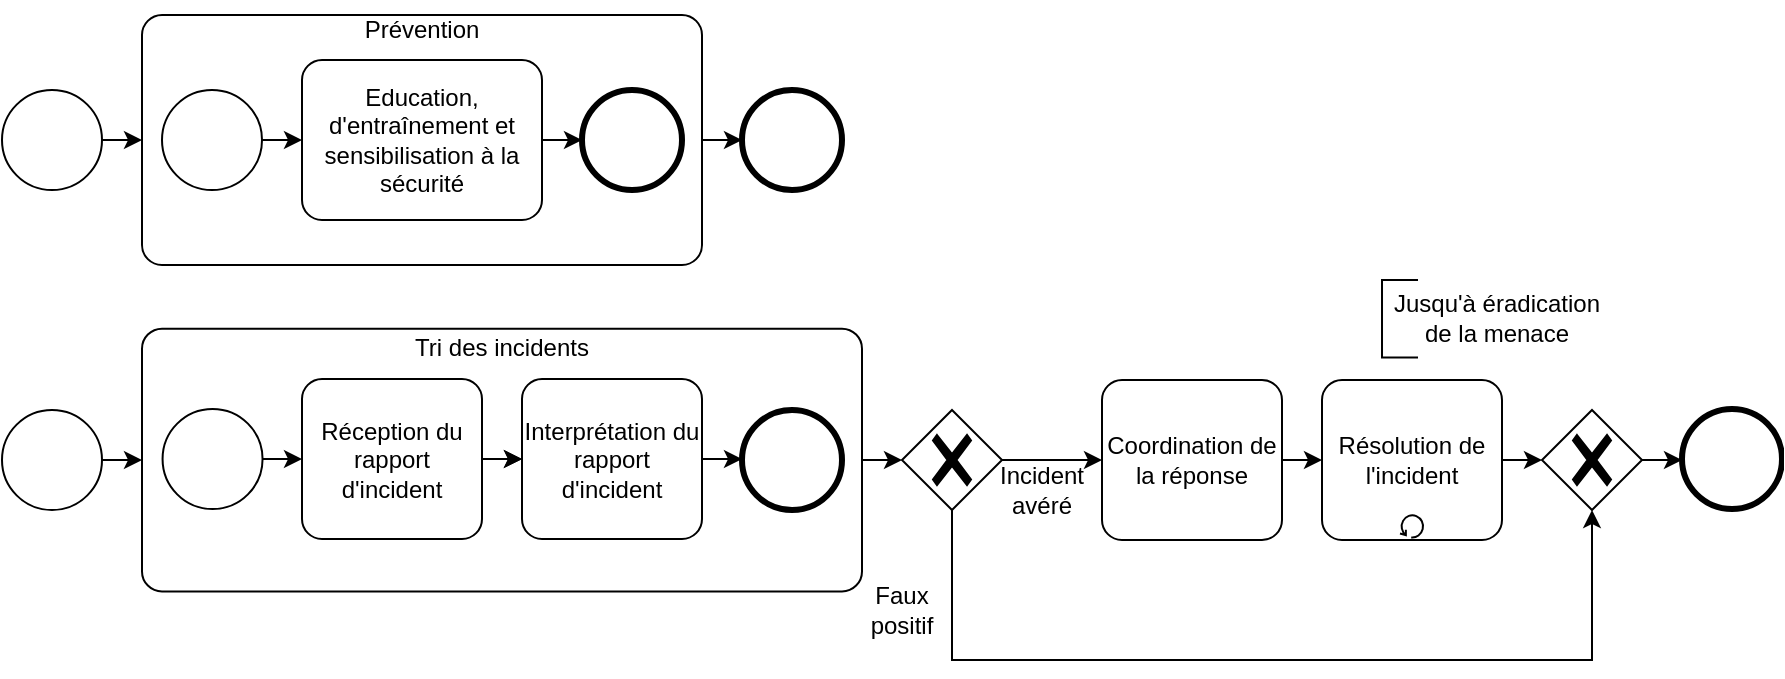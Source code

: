 <mxfile version="21.3.5" type="github">
  <diagram name="Page-1" id="eeQrnODhmi9UHMhf5WE-">
    <mxGraphModel dx="2283" dy="794" grid="1" gridSize="10" guides="1" tooltips="1" connect="1" arrows="1" fold="1" page="1" pageScale="1" pageWidth="850" pageHeight="1100" math="0" shadow="0">
      <root>
        <mxCell id="0" />
        <mxCell id="1" parent="0" />
        <mxCell id="sDgR5sVbnxLiPeDA74GP-60" value="Coordination de la réponse" style="points=[[0.25,0,0],[0.5,0,0],[0.75,0,0],[1,0.25,0],[1,0.5,0],[1,0.75,0],[0.75,1,0],[0.5,1,0],[0.25,1,0],[0,0.75,0],[0,0.5,0],[0,0.25,0]];shape=mxgraph.bpmn.task;whiteSpace=wrap;rectStyle=rounded;size=10;html=1;container=1;expand=0;collapsible=0;taskMarker=abstract;" vertex="1" parent="1">
          <mxGeometry x="210" y="320" width="90" height="80" as="geometry" />
        </mxCell>
        <mxCell id="sDgR5sVbnxLiPeDA74GP-70" style="edgeStyle=orthogonalEdgeStyle;rounded=0;orthogonalLoop=1;jettySize=auto;html=1;exitX=1;exitY=0.5;exitDx=0;exitDy=0;exitPerimeter=0;entryX=0;entryY=0.5;entryDx=0;entryDy=0;entryPerimeter=0;" edge="1" parent="1" source="sDgR5sVbnxLiPeDA74GP-11" target="sDgR5sVbnxLiPeDA74GP-69">
          <mxGeometry relative="1" as="geometry" />
        </mxCell>
        <mxCell id="sDgR5sVbnxLiPeDA74GP-11" value="" style="points=[[0.25,0.25,0],[0.5,0,0],[0.75,0.25,0],[1,0.5,0],[0.75,0.75,0],[0.5,1,0],[0.25,0.75,0],[0,0.5,0]];shape=mxgraph.bpmn.gateway2;html=1;verticalLabelPosition=bottom;labelBackgroundColor=#ffffff;verticalAlign=top;align=center;perimeter=rhombusPerimeter;outlineConnect=0;outline=none;symbol=none;gwType=exclusive;" vertex="1" parent="1">
          <mxGeometry x="430" y="335" width="50" height="50" as="geometry" />
        </mxCell>
        <mxCell id="sDgR5sVbnxLiPeDA74GP-35" style="edgeStyle=orthogonalEdgeStyle;rounded=0;orthogonalLoop=1;jettySize=auto;html=1;exitX=0.5;exitY=1;exitDx=0;exitDy=0;exitPerimeter=0;entryX=0.5;entryY=1;entryDx=0;entryDy=0;entryPerimeter=0;" edge="1" parent="1" source="sDgR5sVbnxLiPeDA74GP-12" target="sDgR5sVbnxLiPeDA74GP-11">
          <mxGeometry relative="1" as="geometry">
            <Array as="points">
              <mxPoint x="135" y="460" />
              <mxPoint x="455" y="460" />
            </Array>
          </mxGeometry>
        </mxCell>
        <mxCell id="sDgR5sVbnxLiPeDA74GP-67" style="edgeStyle=orthogonalEdgeStyle;rounded=0;orthogonalLoop=1;jettySize=auto;html=1;exitX=1;exitY=0.5;exitDx=0;exitDy=0;exitPerimeter=0;entryX=0;entryY=0.5;entryDx=0;entryDy=0;entryPerimeter=0;" edge="1" parent="1" source="sDgR5sVbnxLiPeDA74GP-12" target="sDgR5sVbnxLiPeDA74GP-60">
          <mxGeometry relative="1" as="geometry" />
        </mxCell>
        <mxCell id="sDgR5sVbnxLiPeDA74GP-12" value="" style="points=[[0.25,0.25,0],[0.5,0,0],[0.75,0.25,0],[1,0.5,0],[0.75,0.75,0],[0.5,1,0],[0.25,0.75,0],[0,0.5,0]];shape=mxgraph.bpmn.gateway2;html=1;verticalLabelPosition=bottom;labelBackgroundColor=#ffffff;verticalAlign=top;align=center;perimeter=rhombusPerimeter;outlineConnect=0;outline=none;symbol=none;gwType=exclusive;" vertex="1" parent="1">
          <mxGeometry x="110" y="335" width="50" height="50" as="geometry" />
        </mxCell>
        <mxCell id="sDgR5sVbnxLiPeDA74GP-28" style="edgeStyle=orthogonalEdgeStyle;rounded=0;orthogonalLoop=1;jettySize=auto;html=1;exitX=1;exitY=0.5;exitDx=0;exitDy=0;exitPerimeter=0;entryX=0;entryY=0.5;entryDx=0;entryDy=0;entryPerimeter=0;" edge="1" parent="1" source="sDgR5sVbnxLiPeDA74GP-60" target="sDgR5sVbnxLiPeDA74GP-18">
          <mxGeometry relative="1" as="geometry">
            <mxPoint x="680" y="359.5" as="sourcePoint" />
          </mxGeometry>
        </mxCell>
        <mxCell id="sDgR5sVbnxLiPeDA74GP-68" style="edgeStyle=orthogonalEdgeStyle;rounded=0;orthogonalLoop=1;jettySize=auto;html=1;exitX=1;exitY=0.5;exitDx=0;exitDy=0;exitPerimeter=0;entryX=0;entryY=0.5;entryDx=0;entryDy=0;entryPerimeter=0;" edge="1" parent="1" source="sDgR5sVbnxLiPeDA74GP-18" target="sDgR5sVbnxLiPeDA74GP-11">
          <mxGeometry relative="1" as="geometry" />
        </mxCell>
        <mxCell id="sDgR5sVbnxLiPeDA74GP-18" value="Résolution de l&#39;incident" style="points=[[0.25,0,0],[0.5,0,0],[0.75,0,0],[1,0.25,0],[1,0.5,0],[1,0.75,0],[0.75,1,0],[0.5,1,0],[0.25,1,0],[0,0.75,0],[0,0.5,0],[0,0.25,0]];shape=mxgraph.bpmn.task;whiteSpace=wrap;rectStyle=rounded;size=10;html=1;container=0;expand=0;collapsible=0;taskMarker=abstract;isLoopStandard=1;" vertex="1" parent="1">
          <mxGeometry x="320" y="320" width="90" height="80" as="geometry" />
        </mxCell>
        <mxCell id="sDgR5sVbnxLiPeDA74GP-23" style="edgeStyle=orthogonalEdgeStyle;rounded=0;orthogonalLoop=1;jettySize=auto;html=1;exitX=0.5;exitY=1;exitDx=0;exitDy=0;exitPerimeter=0;" edge="1" parent="1" source="sDgR5sVbnxLiPeDA74GP-18" target="sDgR5sVbnxLiPeDA74GP-18">
          <mxGeometry relative="1" as="geometry" />
        </mxCell>
        <mxCell id="sDgR5sVbnxLiPeDA74GP-58" style="edgeStyle=orthogonalEdgeStyle;rounded=0;orthogonalLoop=1;jettySize=auto;html=1;exitX=1;exitY=0.5;exitDx=0;exitDy=0;exitPerimeter=0;entryX=0;entryY=0.5;entryDx=0;entryDy=0;entryPerimeter=0;" edge="1" parent="1" source="sDgR5sVbnxLiPeDA74GP-31" target="sDgR5sVbnxLiPeDA74GP-48">
          <mxGeometry relative="1" as="geometry" />
        </mxCell>
        <mxCell id="sDgR5sVbnxLiPeDA74GP-31" value="" style="points=[[0.145,0.145,0],[0.5,0,0],[0.855,0.145,0],[1,0.5,0],[0.855,0.855,0],[0.5,1,0],[0.145,0.855,0],[0,0.5,0]];shape=mxgraph.bpmn.event;html=1;verticalLabelPosition=bottom;labelBackgroundColor=#ffffff;verticalAlign=top;align=center;perimeter=ellipsePerimeter;outlineConnect=0;aspect=fixed;outline=standard;symbol=general;" vertex="1" parent="1">
          <mxGeometry x="-340" y="335" width="50" height="50" as="geometry" />
        </mxCell>
        <mxCell id="sDgR5sVbnxLiPeDA74GP-39" value="Incident avéré" style="text;html=1;strokeColor=none;fillColor=none;align=center;verticalAlign=middle;whiteSpace=wrap;rounded=0;" vertex="1" parent="1">
          <mxGeometry x="150" y="360" width="60" height="30" as="geometry" />
        </mxCell>
        <mxCell id="sDgR5sVbnxLiPeDA74GP-40" value="Faux positif" style="text;html=1;strokeColor=none;fillColor=none;align=center;verticalAlign=middle;whiteSpace=wrap;rounded=0;" vertex="1" parent="1">
          <mxGeometry x="80" y="420" width="60" height="30" as="geometry" />
        </mxCell>
        <mxCell id="sDgR5sVbnxLiPeDA74GP-41" value="" style="group" vertex="1" connectable="0" parent="1">
          <mxGeometry x="350" y="270.005" width="115" height="38.75" as="geometry" />
        </mxCell>
        <mxCell id="sDgR5sVbnxLiPeDA74GP-33" value="" style="shape=partialRectangle;whiteSpace=wrap;html=1;bottom=1;right=1;left=1;top=0;fillColor=none;routingCenterX=-0.5;rotation=90;" vertex="1" parent="sDgR5sVbnxLiPeDA74GP-41">
          <mxGeometry x="-10.62" y="10.625" width="38.75" height="17.5" as="geometry" />
        </mxCell>
        <mxCell id="sDgR5sVbnxLiPeDA74GP-34" value="Jusqu&#39;à éradication de la menace" style="text;html=1;strokeColor=none;fillColor=none;align=center;verticalAlign=middle;whiteSpace=wrap;rounded=0;" vertex="1" parent="sDgR5sVbnxLiPeDA74GP-41">
          <mxGeometry y="4.375" width="115" height="30" as="geometry" />
        </mxCell>
        <mxCell id="sDgR5sVbnxLiPeDA74GP-47" value="" style="group" vertex="1" connectable="0" parent="1">
          <mxGeometry x="-340" y="137.5" width="420" height="125" as="geometry" />
        </mxCell>
        <mxCell id="sDgR5sVbnxLiPeDA74GP-4" value="" style="points=[[0.25,0,0],[0.5,0,0],[0.75,0,0],[1,0.25,0],[1,0.5,0],[1,0.75,0],[0.75,1,0],[0.5,1,0],[0.25,1,0],[0,0.75,0],[0,0.5,0],[0,0.25,0]];shape=mxgraph.bpmn.task;whiteSpace=wrap;rectStyle=rounded;size=10;html=1;container=1;expand=0;collapsible=0;taskMarker=abstract;" vertex="1" parent="sDgR5sVbnxLiPeDA74GP-47">
          <mxGeometry x="70" width="280" height="125" as="geometry" />
        </mxCell>
        <mxCell id="sDgR5sVbnxLiPeDA74GP-5" value="&lt;div&gt;Prévention&lt;/div&gt;" style="text;html=1;strokeColor=none;fillColor=none;align=center;verticalAlign=middle;whiteSpace=wrap;rounded=0;" vertex="1" parent="sDgR5sVbnxLiPeDA74GP-4">
          <mxGeometry x="95.789" y="-7.5" width="88.421" height="30" as="geometry" />
        </mxCell>
        <mxCell id="sDgR5sVbnxLiPeDA74GP-46" value="" style="group" vertex="1" connectable="0" parent="sDgR5sVbnxLiPeDA74GP-4">
          <mxGeometry x="10" y="22.5" width="260" height="80" as="geometry" />
        </mxCell>
        <mxCell id="sDgR5sVbnxLiPeDA74GP-42" value="" style="points=[[0.145,0.145,0],[0.5,0,0],[0.855,0.145,0],[1,0.5,0],[0.855,0.855,0],[0.5,1,0],[0.145,0.855,0],[0,0.5,0]];shape=mxgraph.bpmn.event;html=1;verticalLabelPosition=bottom;labelBackgroundColor=#ffffff;verticalAlign=top;align=center;perimeter=ellipsePerimeter;outlineConnect=0;aspect=fixed;outline=end;symbol=terminate2;" vertex="1" parent="sDgR5sVbnxLiPeDA74GP-46">
          <mxGeometry x="210" y="15" width="50" height="50" as="geometry" />
        </mxCell>
        <mxCell id="sDgR5sVbnxLiPeDA74GP-43" value="" style="points=[[0.145,0.145,0],[0.5,0,0],[0.855,0.145,0],[1,0.5,0],[0.855,0.855,0],[0.5,1,0],[0.145,0.855,0],[0,0.5,0]];shape=mxgraph.bpmn.event;html=1;verticalLabelPosition=bottom;labelBackgroundColor=#ffffff;verticalAlign=top;align=center;perimeter=ellipsePerimeter;outlineConnect=0;aspect=fixed;outline=standard;symbol=general;" vertex="1" parent="sDgR5sVbnxLiPeDA74GP-46">
          <mxGeometry y="15" width="50" height="50" as="geometry" />
        </mxCell>
        <mxCell id="sDgR5sVbnxLiPeDA74GP-45" style="edgeStyle=orthogonalEdgeStyle;rounded=0;orthogonalLoop=1;jettySize=auto;html=1;exitX=1;exitY=0.5;exitDx=0;exitDy=0;exitPerimeter=0;entryX=0;entryY=0.5;entryDx=0;entryDy=0;entryPerimeter=0;" edge="1" parent="sDgR5sVbnxLiPeDA74GP-46" source="sDgR5sVbnxLiPeDA74GP-3" target="sDgR5sVbnxLiPeDA74GP-42">
          <mxGeometry relative="1" as="geometry" />
        </mxCell>
        <mxCell id="sDgR5sVbnxLiPeDA74GP-3" value="Education, d&#39;entraînement et sensibilisation à la sécurité" style="points=[[0.25,0,0],[0.5,0,0],[0.75,0,0],[1,0.25,0],[1,0.5,0],[1,0.75,0],[0.75,1,0],[0.5,1,0],[0.25,1,0],[0,0.75,0],[0,0.5,0],[0,0.25,0]];shape=mxgraph.bpmn.task;whiteSpace=wrap;rectStyle=rounded;size=10;html=1;container=0;expand=0;collapsible=0;taskMarker=abstract;" vertex="1" parent="sDgR5sVbnxLiPeDA74GP-46">
          <mxGeometry x="70" width="120" height="80" as="geometry" />
        </mxCell>
        <mxCell id="sDgR5sVbnxLiPeDA74GP-44" style="edgeStyle=orthogonalEdgeStyle;rounded=0;orthogonalLoop=1;jettySize=auto;html=1;exitX=1;exitY=0.5;exitDx=0;exitDy=0;exitPerimeter=0;entryX=0;entryY=0.5;entryDx=0;entryDy=0;entryPerimeter=0;" edge="1" parent="sDgR5sVbnxLiPeDA74GP-46" source="sDgR5sVbnxLiPeDA74GP-43" target="sDgR5sVbnxLiPeDA74GP-3">
          <mxGeometry relative="1" as="geometry" />
        </mxCell>
        <mxCell id="sDgR5sVbnxLiPeDA74GP-6" style="edgeStyle=orthogonalEdgeStyle;rounded=0;orthogonalLoop=1;jettySize=auto;html=1;exitX=1;exitY=0.5;exitDx=0;exitDy=0;exitPerimeter=0;entryX=0;entryY=0.5;entryDx=0;entryDy=0;entryPerimeter=0;" edge="1" parent="sDgR5sVbnxLiPeDA74GP-47" source="sDgR5sVbnxLiPeDA74GP-1" target="sDgR5sVbnxLiPeDA74GP-4">
          <mxGeometry relative="1" as="geometry" />
        </mxCell>
        <mxCell id="sDgR5sVbnxLiPeDA74GP-1" value="" style="points=[[0.145,0.145,0],[0.5,0,0],[0.855,0.145,0],[1,0.5,0],[0.855,0.855,0],[0.5,1,0],[0.145,0.855,0],[0,0.5,0]];shape=mxgraph.bpmn.event;html=1;verticalLabelPosition=bottom;labelBackgroundColor=#ffffff;verticalAlign=top;align=center;perimeter=ellipsePerimeter;outlineConnect=0;aspect=fixed;outline=standard;symbol=general;" vertex="1" parent="sDgR5sVbnxLiPeDA74GP-47">
          <mxGeometry y="37.5" width="50" height="50" as="geometry" />
        </mxCell>
        <mxCell id="sDgR5sVbnxLiPeDA74GP-2" value="" style="points=[[0.145,0.145,0],[0.5,0,0],[0.855,0.145,0],[1,0.5,0],[0.855,0.855,0],[0.5,1,0],[0.145,0.855,0],[0,0.5,0]];shape=mxgraph.bpmn.event;html=1;verticalLabelPosition=bottom;labelBackgroundColor=#ffffff;verticalAlign=top;align=center;perimeter=ellipsePerimeter;outlineConnect=0;aspect=fixed;outline=end;symbol=terminate2;" vertex="1" parent="sDgR5sVbnxLiPeDA74GP-47">
          <mxGeometry x="370" y="37.5" width="50" height="50" as="geometry" />
        </mxCell>
        <mxCell id="sDgR5sVbnxLiPeDA74GP-7" style="edgeStyle=orthogonalEdgeStyle;rounded=0;orthogonalLoop=1;jettySize=auto;html=1;exitX=1;exitY=0.5;exitDx=0;exitDy=0;exitPerimeter=0;entryX=0;entryY=0.5;entryDx=0;entryDy=0;entryPerimeter=0;" edge="1" parent="sDgR5sVbnxLiPeDA74GP-47" source="sDgR5sVbnxLiPeDA74GP-4" target="sDgR5sVbnxLiPeDA74GP-2">
          <mxGeometry relative="1" as="geometry" />
        </mxCell>
        <mxCell id="sDgR5sVbnxLiPeDA74GP-57" style="edgeStyle=orthogonalEdgeStyle;rounded=0;orthogonalLoop=1;jettySize=auto;html=1;exitX=1;exitY=0.5;exitDx=0;exitDy=0;exitPerimeter=0;entryX=0;entryY=0.5;entryDx=0;entryDy=0;entryPerimeter=0;" edge="1" parent="1" source="sDgR5sVbnxLiPeDA74GP-48" target="sDgR5sVbnxLiPeDA74GP-12">
          <mxGeometry relative="1" as="geometry" />
        </mxCell>
        <mxCell id="sDgR5sVbnxLiPeDA74GP-48" value="" style="points=[[0.25,0,0],[0.5,0,0],[0.75,0,0],[1,0.25,0],[1,0.5,0],[1,0.75,0],[0.75,1,0],[0.5,1,0],[0.25,1,0],[0,0.75,0],[0,0.5,0],[0,0.25,0]];shape=mxgraph.bpmn.task;whiteSpace=wrap;rectStyle=rounded;size=10;html=1;container=1;expand=0;collapsible=0;taskMarker=abstract;" vertex="1" parent="1">
          <mxGeometry x="-270" y="294.32" width="360" height="131.37" as="geometry" />
        </mxCell>
        <mxCell id="sDgR5sVbnxLiPeDA74GP-51" value="" style="points=[[0.145,0.145,0],[0.5,0,0],[0.855,0.145,0],[1,0.5,0],[0.855,0.855,0],[0.5,1,0],[0.145,0.855,0],[0,0.5,0]];shape=mxgraph.bpmn.event;html=1;verticalLabelPosition=bottom;labelBackgroundColor=#ffffff;verticalAlign=top;align=center;perimeter=ellipsePerimeter;outlineConnect=0;aspect=fixed;outline=standard;symbol=general;" vertex="1" parent="sDgR5sVbnxLiPeDA74GP-48">
          <mxGeometry x="10.286" y="40.18" width="50" height="50" as="geometry" />
        </mxCell>
        <mxCell id="sDgR5sVbnxLiPeDA74GP-52" value="" style="points=[[0.145,0.145,0],[0.5,0,0],[0.855,0.145,0],[1,0.5,0],[0.855,0.855,0],[0.5,1,0],[0.145,0.855,0],[0,0.5,0]];shape=mxgraph.bpmn.event;html=1;verticalLabelPosition=bottom;labelBackgroundColor=#ffffff;verticalAlign=top;align=center;perimeter=ellipsePerimeter;outlineConnect=0;aspect=fixed;outline=end;symbol=terminate2;" vertex="1" parent="sDgR5sVbnxLiPeDA74GP-48">
          <mxGeometry x="300.001" y="40.68" width="50" height="50" as="geometry" />
        </mxCell>
        <mxCell id="sDgR5sVbnxLiPeDA74GP-59" value="Tri des incidents" style="text;html=1;strokeColor=none;fillColor=none;align=center;verticalAlign=middle;whiteSpace=wrap;rounded=0;" vertex="1" parent="sDgR5sVbnxLiPeDA74GP-48">
          <mxGeometry x="120" y="-5" width="120" height="30" as="geometry" />
        </mxCell>
        <mxCell id="sDgR5sVbnxLiPeDA74GP-55" style="edgeStyle=orthogonalEdgeStyle;rounded=0;orthogonalLoop=1;jettySize=auto;html=1;exitX=1;exitY=0.5;exitDx=0;exitDy=0;exitPerimeter=0;entryX=0;entryY=0.5;entryDx=0;entryDy=0;entryPerimeter=0;" edge="1" parent="1" source="sDgR5sVbnxLiPeDA74GP-9" target="sDgR5sVbnxLiPeDA74GP-52">
          <mxGeometry relative="1" as="geometry" />
        </mxCell>
        <mxCell id="sDgR5sVbnxLiPeDA74GP-9" value="Interprétation du rapport d&#39;incident" style="points=[[0.25,0,0],[0.5,0,0],[0.75,0,0],[1,0.25,0],[1,0.5,0],[1,0.75,0],[0.75,1,0],[0.5,1,0],[0.25,1,0],[0,0.75,0],[0,0.5,0],[0,0.25,0]];shape=mxgraph.bpmn.task;whiteSpace=wrap;rectStyle=rounded;size=10;html=1;container=1;expand=0;collapsible=0;taskMarker=abstract;" vertex="1" parent="1">
          <mxGeometry x="-80" y="319.5" width="90" height="80" as="geometry" />
        </mxCell>
        <mxCell id="sDgR5sVbnxLiPeDA74GP-54" style="edgeStyle=orthogonalEdgeStyle;rounded=0;orthogonalLoop=1;jettySize=auto;html=1;exitX=1;exitY=0.5;exitDx=0;exitDy=0;exitPerimeter=0;entryX=0;entryY=0.5;entryDx=0;entryDy=0;entryPerimeter=0;" edge="1" parent="1" source="sDgR5sVbnxLiPeDA74GP-8" target="sDgR5sVbnxLiPeDA74GP-9">
          <mxGeometry relative="1" as="geometry" />
        </mxCell>
        <mxCell id="sDgR5sVbnxLiPeDA74GP-8" value="Réception du rapport d&#39;incident" style="points=[[0.25,0,0],[0.5,0,0],[0.75,0,0],[1,0.25,0],[1,0.5,0],[1,0.75,0],[0.75,1,0],[0.5,1,0],[0.25,1,0],[0,0.75,0],[0,0.5,0],[0,0.25,0]];shape=mxgraph.bpmn.task;whiteSpace=wrap;rectStyle=rounded;size=10;html=1;container=1;expand=0;collapsible=0;taskMarker=abstract;" vertex="1" parent="1">
          <mxGeometry x="-190" y="319.5" width="90" height="80" as="geometry" />
        </mxCell>
        <mxCell id="sDgR5sVbnxLiPeDA74GP-16" style="edgeStyle=orthogonalEdgeStyle;rounded=0;orthogonalLoop=1;jettySize=auto;html=1;exitX=1;exitY=0.5;exitDx=0;exitDy=0;exitPerimeter=0;entryX=0;entryY=0.5;entryDx=0;entryDy=0;entryPerimeter=0;" edge="1" parent="1" source="sDgR5sVbnxLiPeDA74GP-8" target="sDgR5sVbnxLiPeDA74GP-9">
          <mxGeometry relative="1" as="geometry" />
        </mxCell>
        <mxCell id="sDgR5sVbnxLiPeDA74GP-53" style="edgeStyle=orthogonalEdgeStyle;rounded=0;orthogonalLoop=1;jettySize=auto;html=1;exitX=1;exitY=0.5;exitDx=0;exitDy=0;exitPerimeter=0;entryX=0;entryY=0.5;entryDx=0;entryDy=0;entryPerimeter=0;" edge="1" parent="1" source="sDgR5sVbnxLiPeDA74GP-51" target="sDgR5sVbnxLiPeDA74GP-8">
          <mxGeometry relative="1" as="geometry" />
        </mxCell>
        <mxCell id="sDgR5sVbnxLiPeDA74GP-69" value="" style="points=[[0.145,0.145,0],[0.5,0,0],[0.855,0.145,0],[1,0.5,0],[0.855,0.855,0],[0.5,1,0],[0.145,0.855,0],[0,0.5,0]];shape=mxgraph.bpmn.event;html=1;verticalLabelPosition=bottom;labelBackgroundColor=#ffffff;verticalAlign=top;align=center;perimeter=ellipsePerimeter;outlineConnect=0;aspect=fixed;outline=end;symbol=terminate2;" vertex="1" parent="1">
          <mxGeometry x="500" y="334.5" width="50" height="50" as="geometry" />
        </mxCell>
      </root>
    </mxGraphModel>
  </diagram>
</mxfile>
